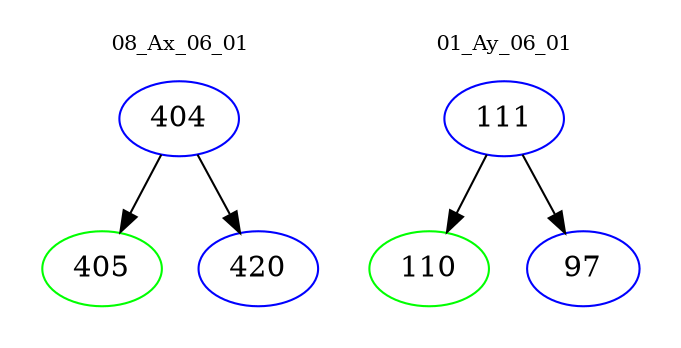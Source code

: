 digraph{
subgraph cluster_0 {
color = white
label = "08_Ax_06_01";
fontsize=10;
T0_404 [label="404", color="blue"]
T0_404 -> T0_405 [color="black"]
T0_405 [label="405", color="green"]
T0_404 -> T0_420 [color="black"]
T0_420 [label="420", color="blue"]
}
subgraph cluster_1 {
color = white
label = "01_Ay_06_01";
fontsize=10;
T1_111 [label="111", color="blue"]
T1_111 -> T1_110 [color="black"]
T1_110 [label="110", color="green"]
T1_111 -> T1_97 [color="black"]
T1_97 [label="97", color="blue"]
}
}
